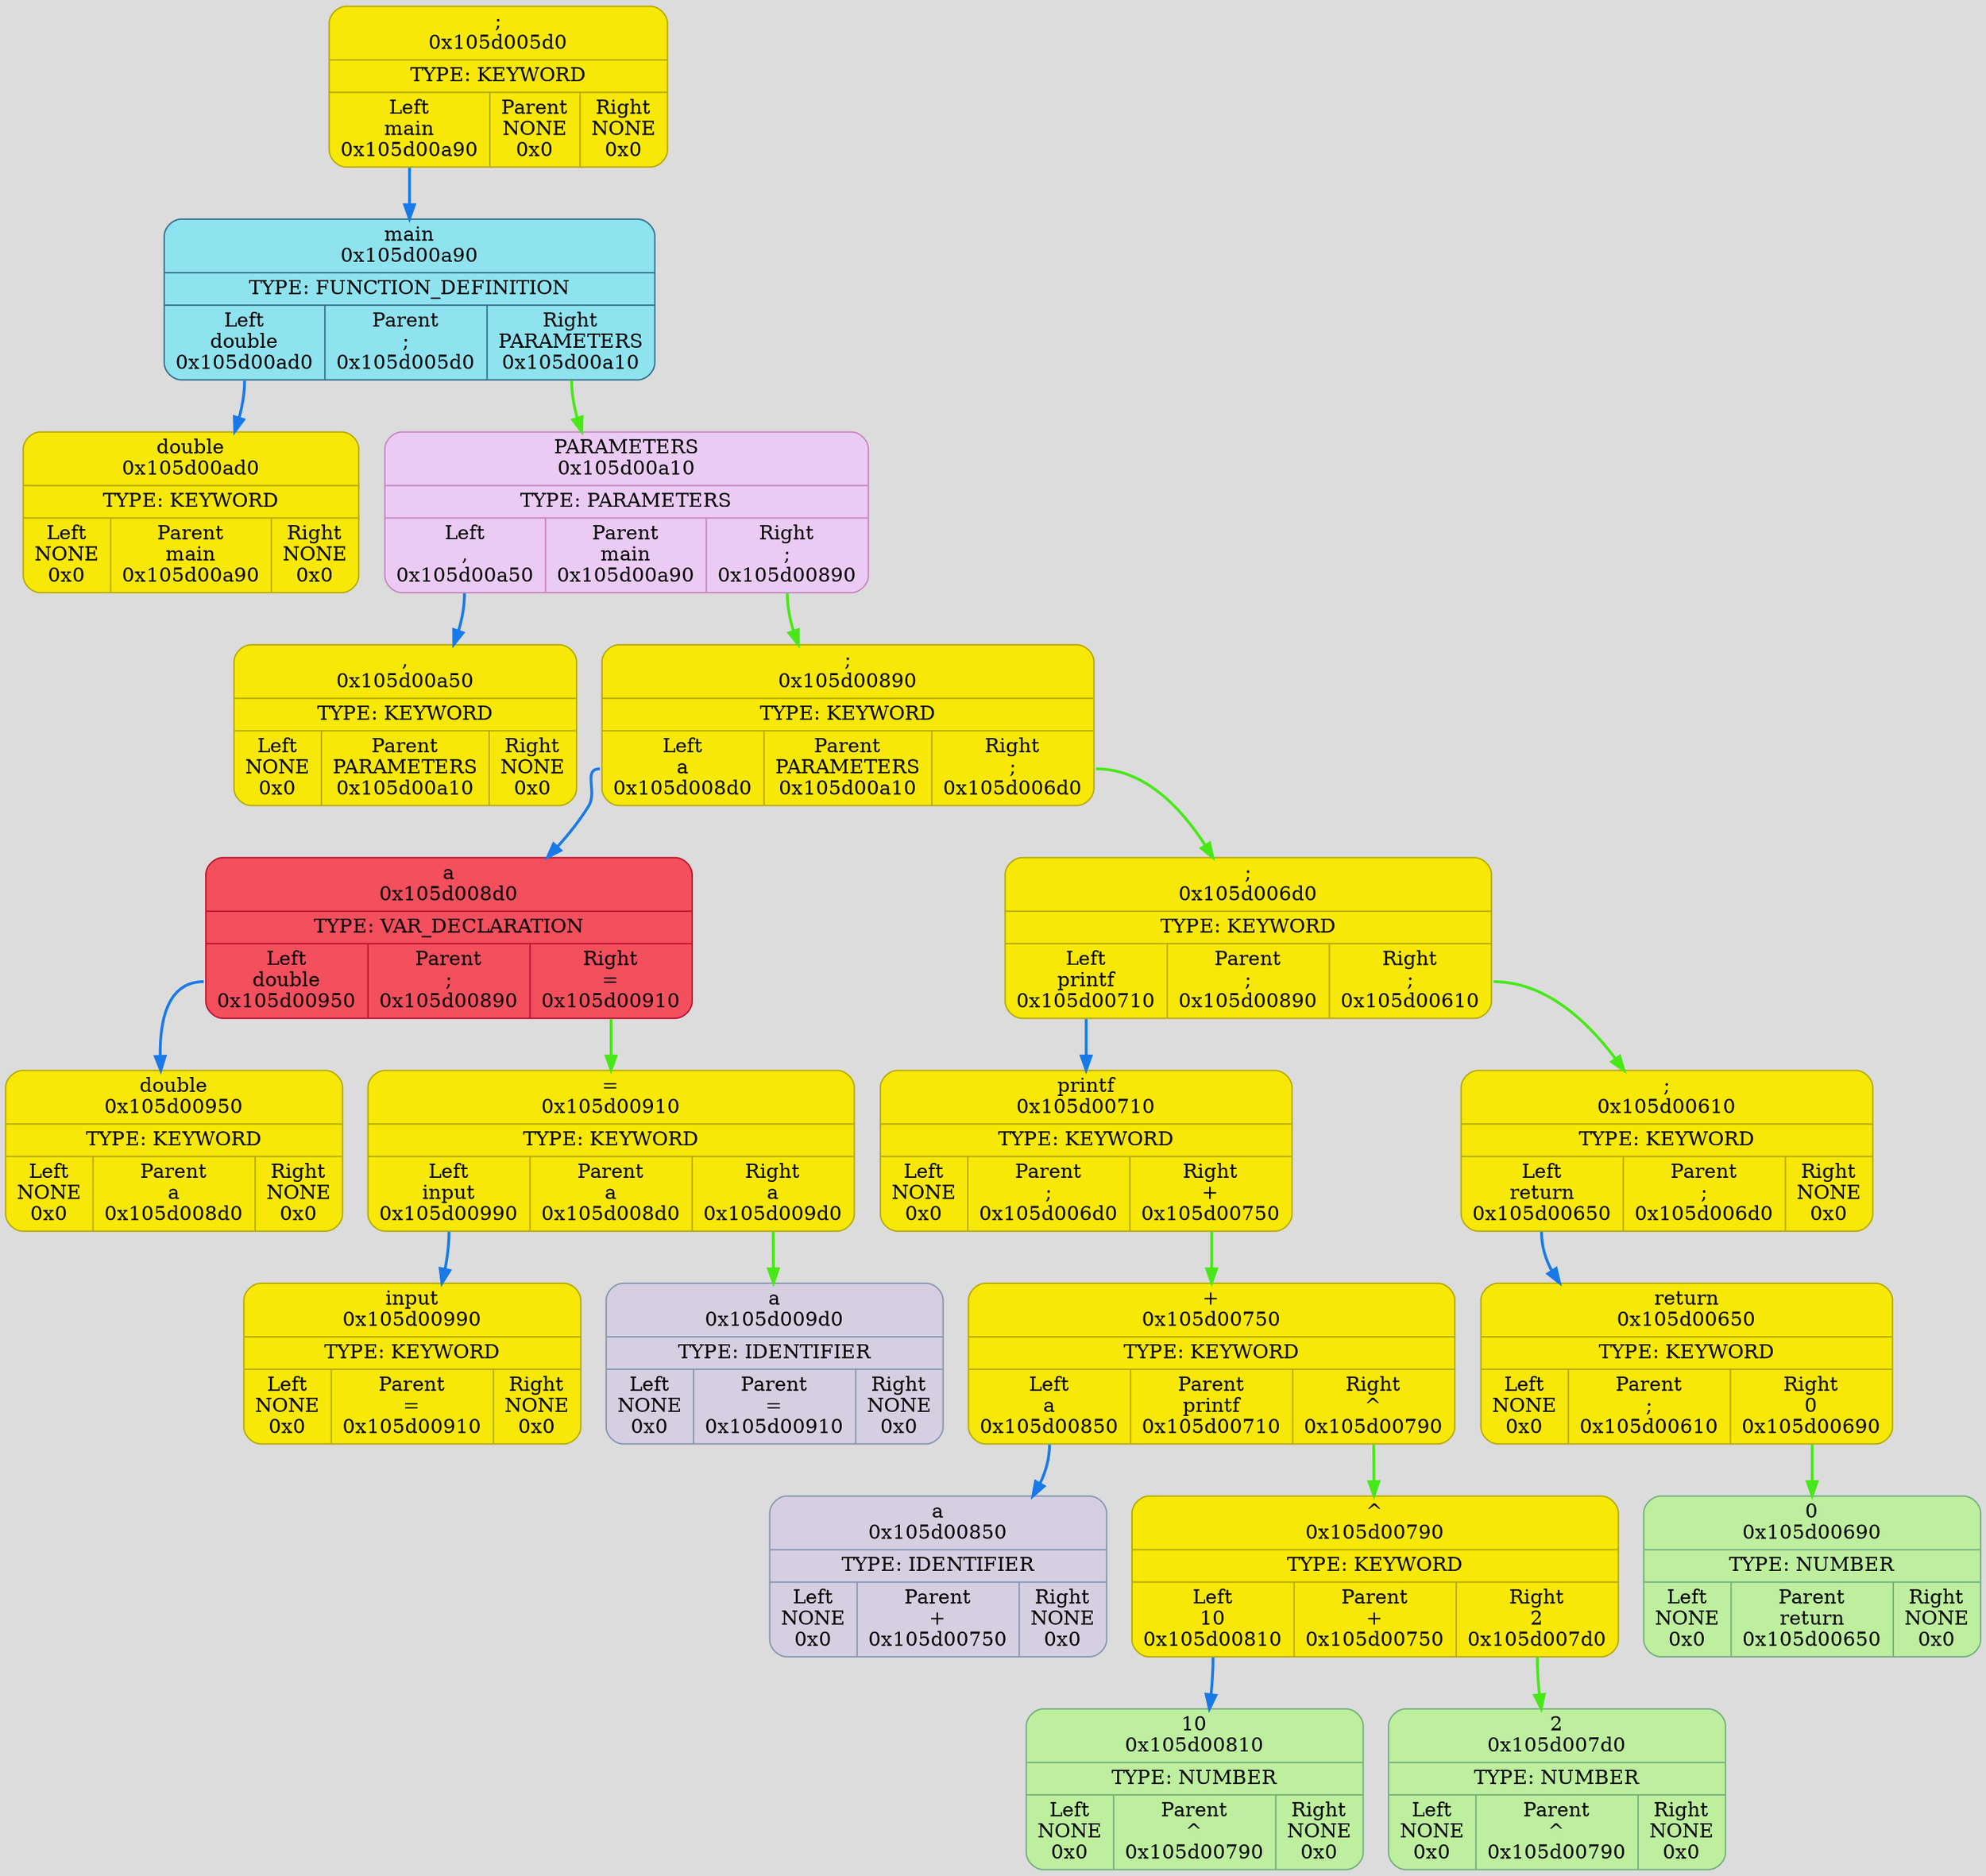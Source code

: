 digraph {
	fontname = "UbuntuMono";
	bgcolor = "#DCDCDC";

	node0x105d005d0 [ shape = Mrecord; style = filled; fillcolor = "#F8E807"; color = "#B6AA05"; fontcolor = "#000000"; label = " { ;\n0x105d005d0 | TYPE: KEYWORD| { <left> Left\nmain\n0x105d00a90 | Parent\nNONE\n0x0 | <right> Right\nNONE\n0x0 } } "; ];
	node0x105d005d0:<left> -> node0x105d00a90 [ style = "bold"; color = "#187AE8"; label = ""; ];
	node0x105d00a90 [ shape = Mrecord; style = filled; fillcolor = "#8EE3EF"; color = "#37718E"; fontcolor = "#000000"; label = " { main\n0x105d00a90 | TYPE: FUNCTION_DEFINITION| { <left> Left\ndouble\n0x105d00ad0 | Parent\n;\n0x105d005d0 | <right> Right\nPARAMETERS\n0x105d00a10 } } "; ];
	node0x105d00a90:<left> -> node0x105d00ad0 [ style = "bold"; color = "#187AE8"; label = ""; ];
	node0x105d00ad0 [ shape = Mrecord; style = filled; fillcolor = "#F8E807"; color = "#B6AA05"; fontcolor = "#000000"; label = " { double\n0x105d00ad0 | TYPE: KEYWORD| { <left> Left\nNONE\n0x0 | Parent\nmain\n0x105d00a90 | <right> Right\nNONE\n0x0 } } "; ];
	node0x105d00a10 [ shape = Mrecord; style = filled; fillcolor = "#EBCBF4"; color = "#C986C3"; fontcolor = "#000000"; label = " { PARAMETERS\n0x105d00a10 | TYPE: PARAMETERS| { <left> Left\n,\n0x105d00a50 | Parent\nmain\n0x105d00a90 | <right> Right\n;\n0x105d00890 } } "; ];
	node0x105d00a10:<left> -> node0x105d00a50 [ style = "bold"; color = "#187AE8"; label = ""; ];
	node0x105d00a50 [ shape = Mrecord; style = filled; fillcolor = "#F8E807"; color = "#B6AA05"; fontcolor = "#000000"; label = " { ,\n0x105d00a50 | TYPE: KEYWORD| { <left> Left\nNONE\n0x0 | Parent\nPARAMETERS\n0x105d00a10 | <right> Right\nNONE\n0x0 } } "; ];
	node0x105d00890 [ shape = Mrecord; style = filled; fillcolor = "#F8E807"; color = "#B6AA05"; fontcolor = "#000000"; label = " { ;\n0x105d00890 | TYPE: KEYWORD| { <left> Left\na\n0x105d008d0 | Parent\nPARAMETERS\n0x105d00a10 | <right> Right\n;\n0x105d006d0 } } "; ];
	node0x105d00890:<left> -> node0x105d008d0 [ style = "bold"; color = "#187AE8"; label = ""; ];
	node0x105d008d0 [ shape = Mrecord; style = filled; fillcolor = "#F34F5D"; color = "#BD132F"; fontcolor = "#000000"; label = " { a\n0x105d008d0 | TYPE: VAR_DECLARATION| { <left> Left\ndouble\n0x105d00950 | Parent\n;\n0x105d00890 | <right> Right\n=\n0x105d00910 } } "; ];
	node0x105d008d0:<left> -> node0x105d00950 [ style = "bold"; color = "#187AE8"; label = ""; ];
	node0x105d00950 [ shape = Mrecord; style = filled; fillcolor = "#F8E807"; color = "#B6AA05"; fontcolor = "#000000"; label = " { double\n0x105d00950 | TYPE: KEYWORD| { <left> Left\nNONE\n0x0 | Parent\na\n0x105d008d0 | <right> Right\nNONE\n0x0 } } "; ];
	node0x105d00910 [ shape = Mrecord; style = filled; fillcolor = "#F8E807"; color = "#B6AA05"; fontcolor = "#000000"; label = " { =\n0x105d00910 | TYPE: KEYWORD| { <left> Left\ninput\n0x105d00990 | Parent\na\n0x105d008d0 | <right> Right\na\n0x105d009d0 } } "; ];
	node0x105d00910:<left> -> node0x105d00990 [ style = "bold"; color = "#187AE8"; label = ""; ];
	node0x105d00990 [ shape = Mrecord; style = filled; fillcolor = "#F8E807"; color = "#B6AA05"; fontcolor = "#000000"; label = " { input\n0x105d00990 | TYPE: KEYWORD| { <left> Left\nNONE\n0x0 | Parent\n=\n0x105d00910 | <right> Right\nNONE\n0x0 } } "; ];
	node0x105d009d0 [ shape = Mrecord; style = filled; fillcolor = "#D5CFE1"; color = "#8797b2"; fontcolor = "#000000"; label = " { a\n0x105d009d0 | TYPE: IDENTIFIER| { <left> Left\nNONE\n0x0 | Parent\n=\n0x105d00910 | <right> Right\nNONE\n0x0 } } "; ];
	node0x105d00910:<right> -> node0x105d009d0 [ style = "bold"; color = "#48E818"; label = ""; ];
	node0x105d008d0:<right> -> node0x105d00910 [ style = "bold"; color = "#48E818"; label = ""; ];
	node0x105d006d0 [ shape = Mrecord; style = filled; fillcolor = "#F8E807"; color = "#B6AA05"; fontcolor = "#000000"; label = " { ;\n0x105d006d0 | TYPE: KEYWORD| { <left> Left\nprintf\n0x105d00710 | Parent\n;\n0x105d00890 | <right> Right\n;\n0x105d00610 } } "; ];
	node0x105d006d0:<left> -> node0x105d00710 [ style = "bold"; color = "#187AE8"; label = ""; ];
	node0x105d00710 [ shape = Mrecord; style = filled; fillcolor = "#F8E807"; color = "#B6AA05"; fontcolor = "#000000"; label = " { printf\n0x105d00710 | TYPE: KEYWORD| { <left> Left\nNONE\n0x0 | Parent\n;\n0x105d006d0 | <right> Right\n+\n0x105d00750 } } "; ];
	node0x105d00750 [ shape = Mrecord; style = filled; fillcolor = "#F8E807"; color = "#B6AA05"; fontcolor = "#000000"; label = " { +\n0x105d00750 | TYPE: KEYWORD| { <left> Left\na\n0x105d00850 | Parent\nprintf\n0x105d00710 | <right> Right\n^\n0x105d00790 } } "; ];
	node0x105d00750:<left> -> node0x105d00850 [ style = "bold"; color = "#187AE8"; label = ""; ];
	node0x105d00850 [ shape = Mrecord; style = filled; fillcolor = "#D5CFE1"; color = "#8797b2"; fontcolor = "#000000"; label = " { a\n0x105d00850 | TYPE: IDENTIFIER| { <left> Left\nNONE\n0x0 | Parent\n+\n0x105d00750 | <right> Right\nNONE\n0x0 } } "; ];
	node0x105d00790 [ shape = Mrecord; style = filled; fillcolor = "#F8E807"; color = "#B6AA05"; fontcolor = "#000000"; label = " { ^\n0x105d00790 | TYPE: KEYWORD| { <left> Left\n10\n0x105d00810 | Parent\n+\n0x105d00750 | <right> Right\n2\n0x105d007d0 } } "; ];
	node0x105d00790:<left> -> node0x105d00810 [ style = "bold"; color = "#187AE8"; label = ""; ];
	node0x105d00810 [ shape = Mrecord; style = filled; fillcolor = "#BDEF9E"; color = "#74AF80"; fontcolor = "#000000"; label = " { 10\n0x105d00810 | TYPE: NUMBER| { <left> Left\nNONE\n0x0 | Parent\n^\n0x105d00790 | <right> Right\nNONE\n0x0 } } "; ];
	node0x105d007d0 [ shape = Mrecord; style = filled; fillcolor = "#BDEF9E"; color = "#74AF80"; fontcolor = "#000000"; label = " { 2\n0x105d007d0 | TYPE: NUMBER| { <left> Left\nNONE\n0x0 | Parent\n^\n0x105d00790 | <right> Right\nNONE\n0x0 } } "; ];
	node0x105d00790:<right> -> node0x105d007d0 [ style = "bold"; color = "#48E818"; label = ""; ];
	node0x105d00750:<right> -> node0x105d00790 [ style = "bold"; color = "#48E818"; label = ""; ];
	node0x105d00710:<right> -> node0x105d00750 [ style = "bold"; color = "#48E818"; label = ""; ];
	node0x105d00610 [ shape = Mrecord; style = filled; fillcolor = "#F8E807"; color = "#B6AA05"; fontcolor = "#000000"; label = " { ;\n0x105d00610 | TYPE: KEYWORD| { <left> Left\nreturn\n0x105d00650 | Parent\n;\n0x105d006d0 | <right> Right\nNONE\n0x0 } } "; ];
	node0x105d00610:<left> -> node0x105d00650 [ style = "bold"; color = "#187AE8"; label = ""; ];
	node0x105d00650 [ shape = Mrecord; style = filled; fillcolor = "#F8E807"; color = "#B6AA05"; fontcolor = "#000000"; label = " { return\n0x105d00650 | TYPE: KEYWORD| { <left> Left\nNONE\n0x0 | Parent\n;\n0x105d00610 | <right> Right\n0\n0x105d00690 } } "; ];
	node0x105d00690 [ shape = Mrecord; style = filled; fillcolor = "#BDEF9E"; color = "#74AF80"; fontcolor = "#000000"; label = " { 0\n0x105d00690 | TYPE: NUMBER| { <left> Left\nNONE\n0x0 | Parent\nreturn\n0x105d00650 | <right> Right\nNONE\n0x0 } } "; ];
	node0x105d00650:<right> -> node0x105d00690 [ style = "bold"; color = "#48E818"; label = ""; ];
	node0x105d006d0:<right> -> node0x105d00610 [ style = "bold"; color = "#48E818"; label = ""; ];
	node0x105d00890:<right> -> node0x105d006d0 [ style = "bold"; color = "#48E818"; label = ""; ];
	node0x105d00a10:<right> -> node0x105d00890 [ style = "bold"; color = "#48E818"; label = ""; ];
	node0x105d00a90:<right> -> node0x105d00a10 [ style = "bold"; color = "#48E818"; label = ""; ];
}
